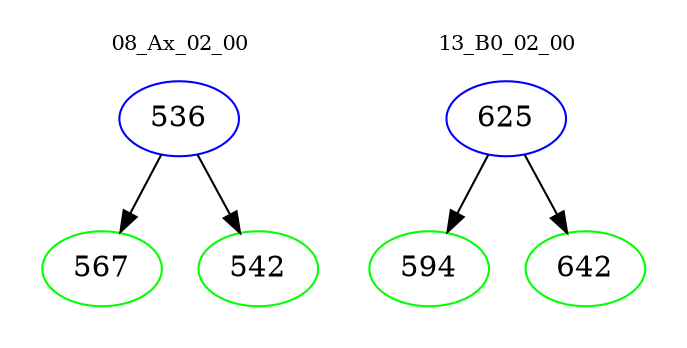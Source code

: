 digraph{
subgraph cluster_0 {
color = white
label = "08_Ax_02_00";
fontsize=10;
T0_536 [label="536", color="blue"]
T0_536 -> T0_567 [color="black"]
T0_567 [label="567", color="green"]
T0_536 -> T0_542 [color="black"]
T0_542 [label="542", color="green"]
}
subgraph cluster_1 {
color = white
label = "13_B0_02_00";
fontsize=10;
T1_625 [label="625", color="blue"]
T1_625 -> T1_594 [color="black"]
T1_594 [label="594", color="green"]
T1_625 -> T1_642 [color="black"]
T1_642 [label="642", color="green"]
}
}
